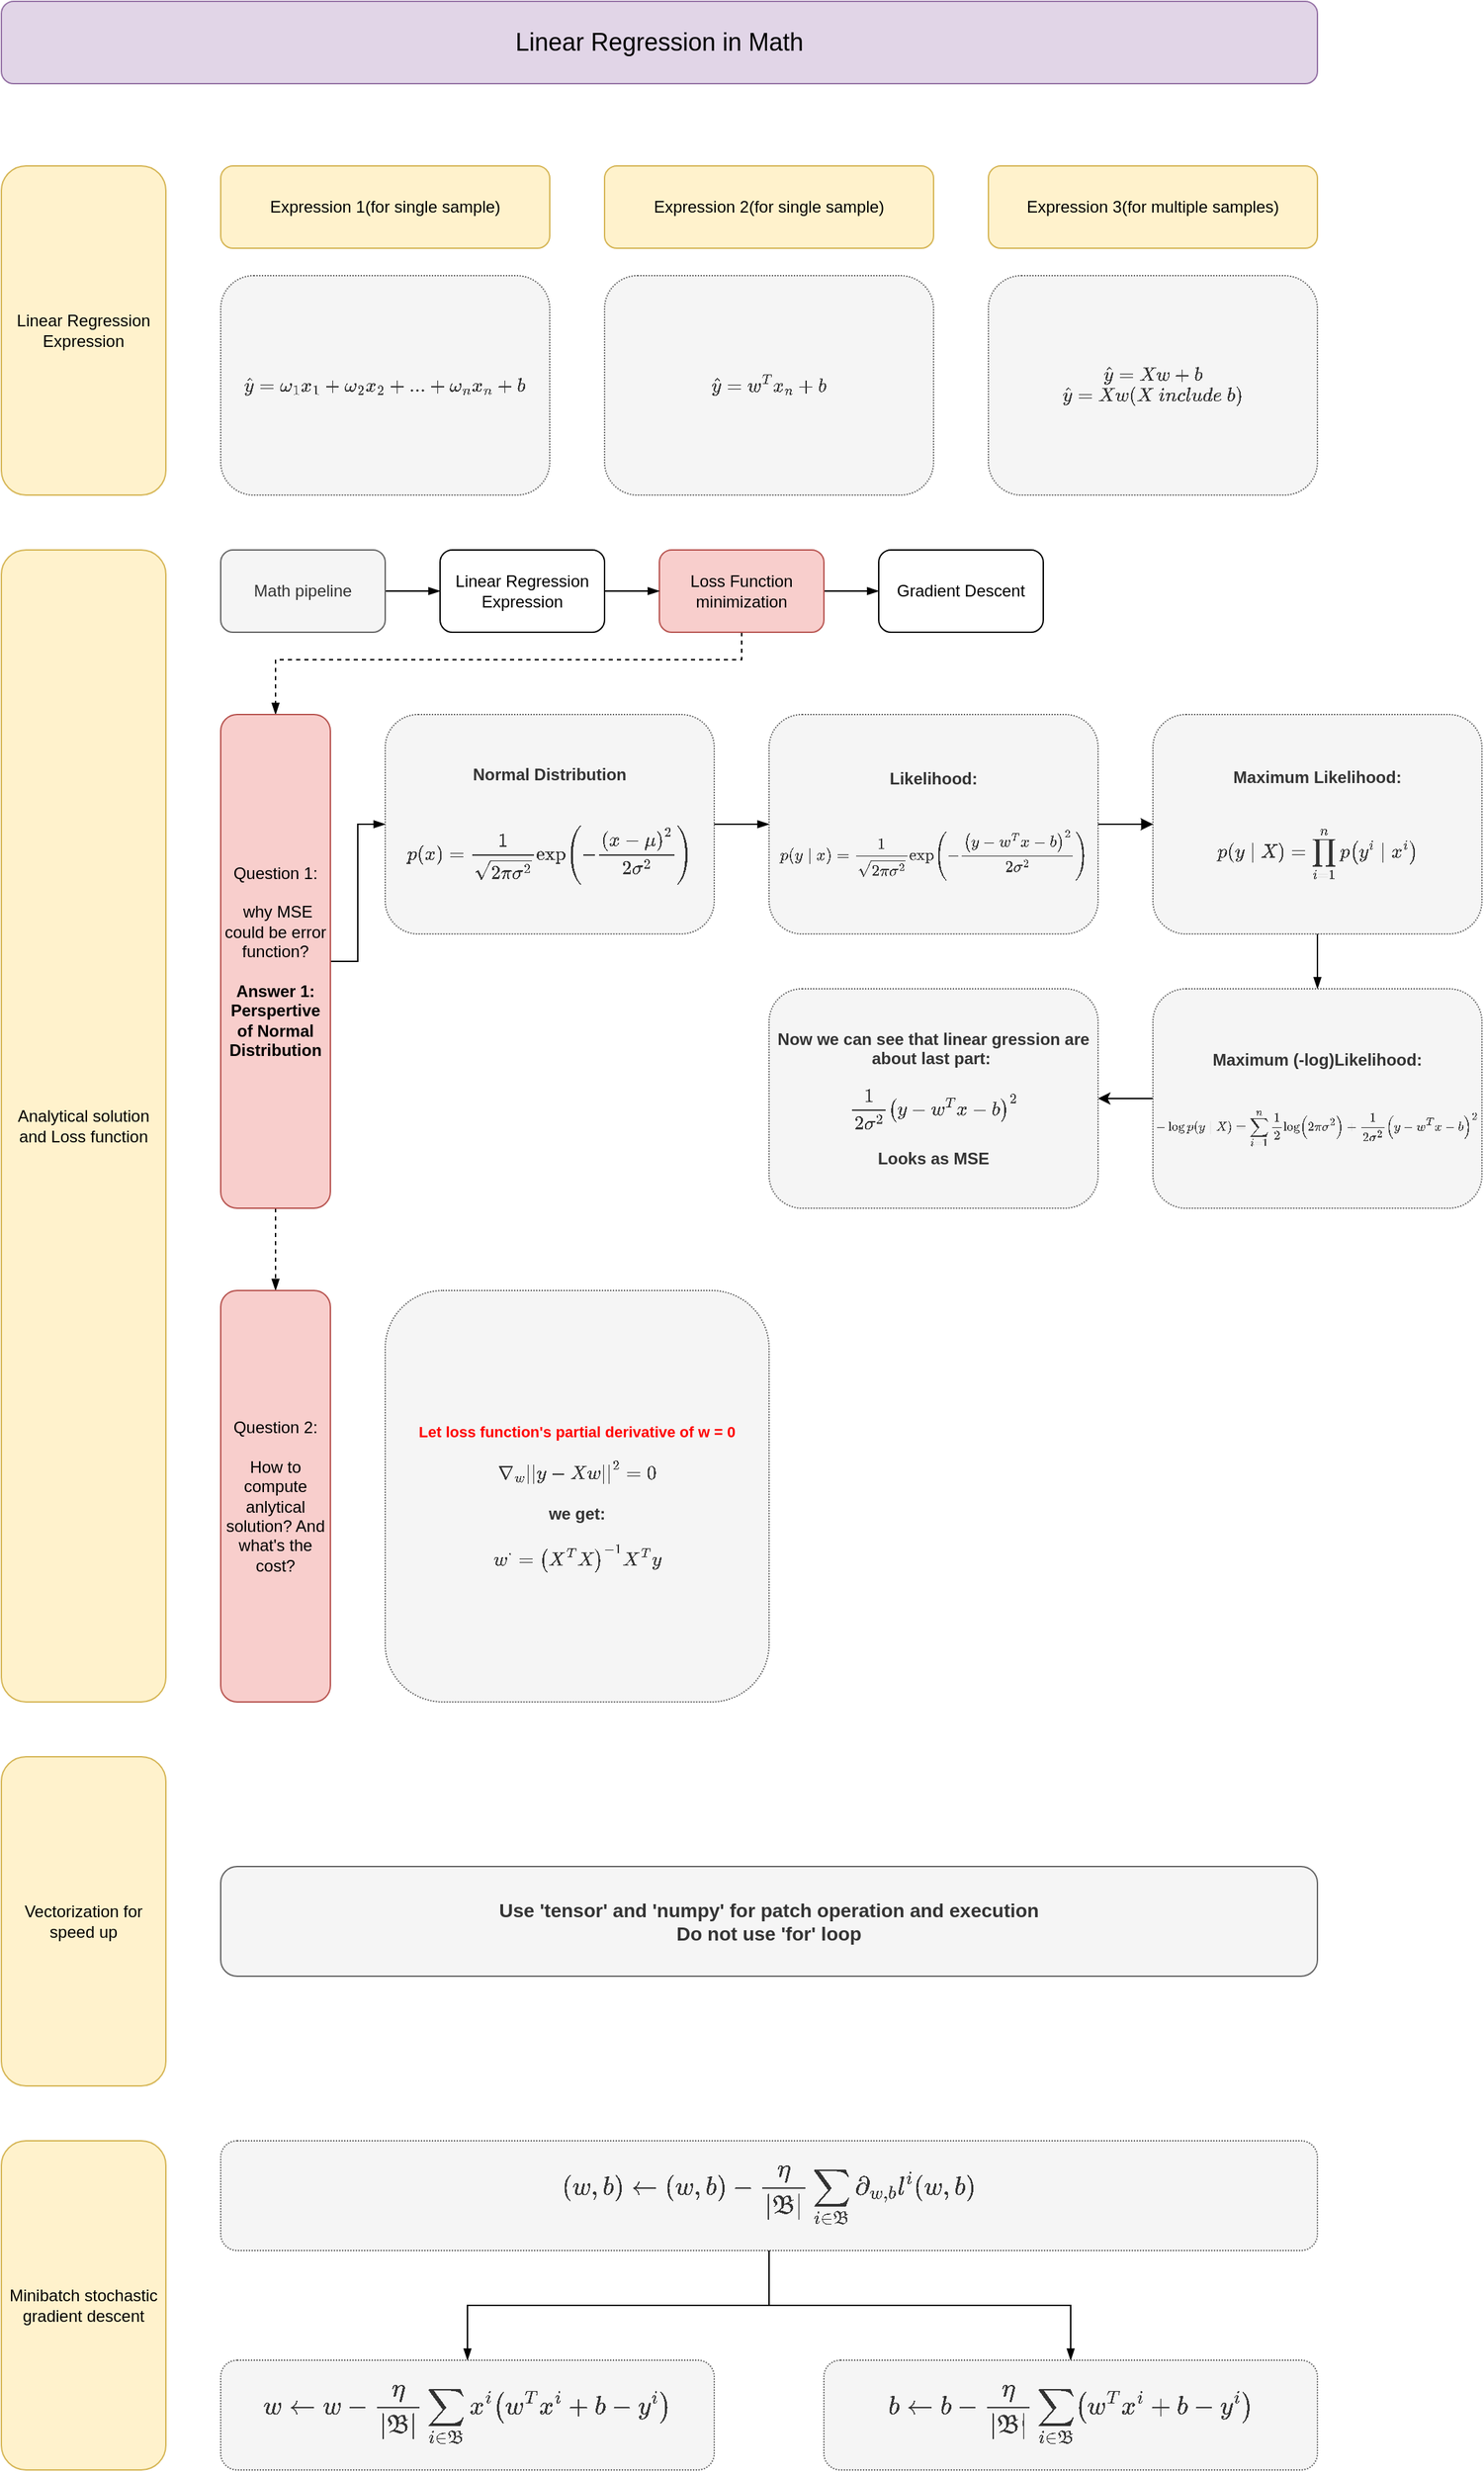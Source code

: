 <mxfile version="21.6.1" type="device">
  <diagram name="第 1 页" id="uKQnckuGB_oqDtlKrPz5">
    <mxGraphModel dx="3015" dy="2023" grid="1" gridSize="10" guides="1" tooltips="1" connect="1" arrows="1" fold="1" page="1" pageScale="1" pageWidth="1200" pageHeight="1920" math="1" shadow="0">
      <root>
        <mxCell id="0" />
        <mxCell id="1" parent="0" />
        <mxCell id="PHH8fjHEo_8SI4OXQQ06-1" value="Linear Regression in Math" style="rounded=1;whiteSpace=wrap;html=1;fontSize=18;fillColor=#e1d5e7;strokeColor=#9673a6;" parent="1" vertex="1">
          <mxGeometry x="120" y="120" width="960" height="60" as="geometry" />
        </mxCell>
        <mxCell id="nz-Hh0ZINKgkWis8mHxT-1" value="Analytical solution and Loss function" style="rounded=1;whiteSpace=wrap;html=1;fillColor=#fff2cc;strokeColor=#d6b656;" parent="1" vertex="1">
          <mxGeometry x="120" y="520" width="120" height="840" as="geometry" />
        </mxCell>
        <mxCell id="nz-Hh0ZINKgkWis8mHxT-2" value="Linear Regression&lt;br&gt;Expression" style="rounded=1;whiteSpace=wrap;html=1;fillColor=#fff2cc;strokeColor=#d6b656;" parent="1" vertex="1">
          <mxGeometry x="120" y="240" width="120" height="240" as="geometry" />
        </mxCell>
        <mxCell id="nz-Hh0ZINKgkWis8mHxT-3" value="`haty=omega_1x_1+omega_2x_2+...+omega_nx_n+b`" style="text;html=1;align=center;verticalAlign=middle;whiteSpace=wrap;rounded=1;dashed=1;fillColor=#f5f5f5;fontColor=#333333;strokeColor=#666666;dashPattern=1 1;" parent="1" vertex="1">
          <mxGeometry x="280" y="320" width="240" height="160" as="geometry" />
        </mxCell>
        <mxCell id="nz-Hh0ZINKgkWis8mHxT-5" value="Expression 1(for single sample)" style="rounded=1;whiteSpace=wrap;html=1;fillColor=#fff2cc;strokeColor=#d6b656;" parent="1" vertex="1">
          <mxGeometry x="280" y="240" width="240" height="60" as="geometry" />
        </mxCell>
        <mxCell id="nz-Hh0ZINKgkWis8mHxT-6" value="Expression 2(for single sample)" style="rounded=1;whiteSpace=wrap;html=1;fillColor=#fff2cc;strokeColor=#d6b656;" parent="1" vertex="1">
          <mxGeometry x="560" y="240" width="240" height="60" as="geometry" />
        </mxCell>
        <mxCell id="nz-Hh0ZINKgkWis8mHxT-7" value="Expression 3(for multiple samples)" style="rounded=1;whiteSpace=wrap;html=1;fillColor=#fff2cc;strokeColor=#d6b656;" parent="1" vertex="1">
          <mxGeometry x="840" y="240" width="240" height="60" as="geometry" />
        </mxCell>
        <mxCell id="nz-Hh0ZINKgkWis8mHxT-8" value="`haty=w^Tx_n+b`" style="text;html=1;align=center;verticalAlign=middle;whiteSpace=wrap;rounded=1;dashed=1;fillColor=#f5f5f5;fontColor=#333333;strokeColor=#666666;dashPattern=1 1;" parent="1" vertex="1">
          <mxGeometry x="560" y="320" width="240" height="160" as="geometry" />
        </mxCell>
        <mxCell id="nz-Hh0ZINKgkWis8mHxT-9" value="`haty=Xw+b`&lt;br&gt;`haty=Xw(X&amp;nbsp; i nclude&amp;nbsp; b)`" style="text;html=1;align=center;verticalAlign=middle;whiteSpace=wrap;rounded=1;dashed=1;fillColor=#f5f5f5;fontColor=#333333;strokeColor=#666666;dashPattern=1 1;" parent="1" vertex="1">
          <mxGeometry x="840" y="320" width="240" height="160" as="geometry" />
        </mxCell>
        <mxCell id="nz-Hh0ZINKgkWis8mHxT-20" value="" style="edgeStyle=orthogonalEdgeStyle;rounded=0;orthogonalLoop=1;jettySize=auto;html=1;endArrow=blockThin;endFill=1;" parent="1" source="nz-Hh0ZINKgkWis8mHxT-12" target="nz-Hh0ZINKgkWis8mHxT-19" edge="1">
          <mxGeometry relative="1" as="geometry" />
        </mxCell>
        <mxCell id="nz-Hh0ZINKgkWis8mHxT-22" style="edgeStyle=orthogonalEdgeStyle;rounded=0;orthogonalLoop=1;jettySize=auto;html=1;entryX=0.5;entryY=0;entryDx=0;entryDy=0;dashed=1;endArrow=blockThin;endFill=1;" parent="1" source="nz-Hh0ZINKgkWis8mHxT-12" target="nz-Hh0ZINKgkWis8mHxT-13" edge="1">
          <mxGeometry relative="1" as="geometry">
            <Array as="points">
              <mxPoint x="660" y="600" />
              <mxPoint x="320" y="600" />
            </Array>
          </mxGeometry>
        </mxCell>
        <mxCell id="nz-Hh0ZINKgkWis8mHxT-12" value="Loss Function minimization" style="rounded=1;whiteSpace=wrap;html=1;fillColor=#f8cecc;strokeColor=#b85450;" parent="1" vertex="1">
          <mxGeometry x="600" y="520" width="120" height="60" as="geometry" />
        </mxCell>
        <mxCell id="nz-Hh0ZINKgkWis8mHxT-34" style="edgeStyle=orthogonalEdgeStyle;rounded=0;orthogonalLoop=1;jettySize=auto;html=1;dashed=1;endArrow=blockThin;endFill=1;" parent="1" source="nz-Hh0ZINKgkWis8mHxT-13" target="nz-Hh0ZINKgkWis8mHxT-33" edge="1">
          <mxGeometry relative="1" as="geometry" />
        </mxCell>
        <mxCell id="fgzM-fNNSey3PHn4vmNB-1" style="edgeStyle=orthogonalEdgeStyle;rounded=0;orthogonalLoop=1;jettySize=auto;html=1;entryX=0;entryY=0.5;entryDx=0;entryDy=0;endArrow=blockThin;endFill=1;" parent="1" source="nz-Hh0ZINKgkWis8mHxT-13" target="nz-Hh0ZINKgkWis8mHxT-21" edge="1">
          <mxGeometry relative="1" as="geometry" />
        </mxCell>
        <mxCell id="nz-Hh0ZINKgkWis8mHxT-13" value="Question 1:&lt;br&gt;&lt;br&gt;&amp;nbsp;why MSE could be error function?&lt;br&gt;&lt;b&gt;&lt;br&gt;Answer 1:&lt;br&gt;Perspertive of Normal Distribution&lt;/b&gt;" style="rounded=1;whiteSpace=wrap;html=1;fillColor=#f8cecc;strokeColor=#b85450;" parent="1" vertex="1">
          <mxGeometry x="280" y="640" width="80" height="360" as="geometry" />
        </mxCell>
        <mxCell id="nz-Hh0ZINKgkWis8mHxT-18" value="" style="edgeStyle=orthogonalEdgeStyle;rounded=0;orthogonalLoop=1;jettySize=auto;html=1;endArrow=blockThin;endFill=1;" parent="1" source="nz-Hh0ZINKgkWis8mHxT-14" target="nz-Hh0ZINKgkWis8mHxT-12" edge="1">
          <mxGeometry relative="1" as="geometry" />
        </mxCell>
        <mxCell id="nz-Hh0ZINKgkWis8mHxT-14" value="Linear Regression Expression" style="rounded=1;whiteSpace=wrap;html=1;" parent="1" vertex="1">
          <mxGeometry x="440" y="520" width="120" height="60" as="geometry" />
        </mxCell>
        <mxCell id="nz-Hh0ZINKgkWis8mHxT-17" value="" style="edgeStyle=orthogonalEdgeStyle;rounded=0;orthogonalLoop=1;jettySize=auto;html=1;endArrow=blockThin;endFill=1;" parent="1" source="nz-Hh0ZINKgkWis8mHxT-15" target="nz-Hh0ZINKgkWis8mHxT-14" edge="1">
          <mxGeometry relative="1" as="geometry" />
        </mxCell>
        <mxCell id="nz-Hh0ZINKgkWis8mHxT-15" value="Math pipeline" style="text;html=1;strokeColor=#666666;fillColor=#f5f5f5;align=center;verticalAlign=middle;whiteSpace=wrap;rounded=1;fontColor=#333333;" parent="1" vertex="1">
          <mxGeometry x="280" y="520" width="120" height="60" as="geometry" />
        </mxCell>
        <mxCell id="nz-Hh0ZINKgkWis8mHxT-16" style="edgeStyle=orthogonalEdgeStyle;rounded=0;orthogonalLoop=1;jettySize=auto;html=1;exitX=0.5;exitY=1;exitDx=0;exitDy=0;" parent="1" source="nz-Hh0ZINKgkWis8mHxT-14" target="nz-Hh0ZINKgkWis8mHxT-14" edge="1">
          <mxGeometry relative="1" as="geometry" />
        </mxCell>
        <mxCell id="nz-Hh0ZINKgkWis8mHxT-19" value="Gradient Descent" style="rounded=1;whiteSpace=wrap;html=1;" parent="1" vertex="1">
          <mxGeometry x="760" y="520" width="120" height="60" as="geometry" />
        </mxCell>
        <mxCell id="nz-Hh0ZINKgkWis8mHxT-25" value="" style="edgeStyle=orthogonalEdgeStyle;rounded=0;orthogonalLoop=1;jettySize=auto;html=1;endArrow=blockThin;endFill=1;" parent="1" source="nz-Hh0ZINKgkWis8mHxT-21" target="nz-Hh0ZINKgkWis8mHxT-24" edge="1">
          <mxGeometry relative="1" as="geometry" />
        </mxCell>
        <mxCell id="nz-Hh0ZINKgkWis8mHxT-21" value="&lt;b&gt;Normal Distribution&lt;br&gt;&lt;/b&gt;&lt;br&gt;&lt;br&gt;`p(x)=1/sqrt(2pisigma^2)exp(-(x-mu)^2/(2sigma^2))`" style="text;html=1;align=center;verticalAlign=middle;whiteSpace=wrap;rounded=1;dashed=1;fillColor=#f5f5f5;fontColor=#333333;strokeColor=#666666;dashPattern=1 1;" parent="1" vertex="1">
          <mxGeometry x="400" y="640" width="240" height="160" as="geometry" />
        </mxCell>
        <mxCell id="nz-Hh0ZINKgkWis8mHxT-27" value="" style="edgeStyle=orthogonalEdgeStyle;rounded=0;orthogonalLoop=1;jettySize=auto;html=1;" parent="1" source="nz-Hh0ZINKgkWis8mHxT-24" target="nz-Hh0ZINKgkWis8mHxT-26" edge="1">
          <mxGeometry relative="1" as="geometry" />
        </mxCell>
        <mxCell id="nz-Hh0ZINKgkWis8mHxT-28" value="" style="edgeStyle=orthogonalEdgeStyle;rounded=0;orthogonalLoop=1;jettySize=auto;html=1;endArrow=blockThin;endFill=1;" parent="1" source="nz-Hh0ZINKgkWis8mHxT-24" target="nz-Hh0ZINKgkWis8mHxT-26" edge="1">
          <mxGeometry relative="1" as="geometry" />
        </mxCell>
        <mxCell id="nz-Hh0ZINKgkWis8mHxT-24" value="&lt;b&gt;Likelihood:&lt;br&gt;&lt;/b&gt;&lt;br&gt;&lt;br&gt;&lt;font style=&quot;font-size: 10px;&quot;&gt;`p(y|x)=1/sqrt(2pisigma^2)exp(-(y-w^Tx-b)^2/(2sigma^2))`&lt;/font&gt;" style="text;html=1;align=center;verticalAlign=middle;whiteSpace=wrap;rounded=1;dashed=1;fillColor=#f5f5f5;fontColor=#333333;strokeColor=#666666;dashPattern=1 1;" parent="1" vertex="1">
          <mxGeometry x="680" y="640" width="240" height="160" as="geometry" />
        </mxCell>
        <mxCell id="nz-Hh0ZINKgkWis8mHxT-30" value="" style="edgeStyle=orthogonalEdgeStyle;rounded=0;orthogonalLoop=1;jettySize=auto;html=1;endArrow=blockThin;endFill=1;" parent="1" source="nz-Hh0ZINKgkWis8mHxT-26" target="nz-Hh0ZINKgkWis8mHxT-29" edge="1">
          <mxGeometry relative="1" as="geometry" />
        </mxCell>
        <mxCell id="nz-Hh0ZINKgkWis8mHxT-26" value="&lt;b&gt;Maximum Likelihood:&lt;br&gt;&lt;/b&gt;&lt;br&gt;&lt;br&gt;&lt;font style=&quot;font-size: 12px;&quot;&gt;`p(y|X)=prod_(i=1)^np(y^i|x^i)`&lt;/font&gt;" style="text;html=1;align=center;verticalAlign=middle;whiteSpace=wrap;rounded=1;dashed=1;fillColor=#f5f5f5;fontColor=#333333;strokeColor=#666666;dashPattern=1 1;" parent="1" vertex="1">
          <mxGeometry x="960" y="640" width="240" height="160" as="geometry" />
        </mxCell>
        <mxCell id="nz-Hh0ZINKgkWis8mHxT-32" value="" style="edgeStyle=orthogonalEdgeStyle;rounded=0;orthogonalLoop=1;jettySize=auto;html=1;" parent="1" source="nz-Hh0ZINKgkWis8mHxT-29" target="nz-Hh0ZINKgkWis8mHxT-31" edge="1">
          <mxGeometry relative="1" as="geometry" />
        </mxCell>
        <mxCell id="nz-Hh0ZINKgkWis8mHxT-29" value="&lt;b&gt;Maximum (-log)Likelihood:&lt;br&gt;&lt;/b&gt;&lt;br&gt;&lt;br&gt;&lt;font style=&quot;font-size: 8px;&quot;&gt;`-logp(y|X)=sum_(i=1)^n1/2log(2pisigma^2)+1/(2sigma^2)&lt;br&gt;(y-w^Tx-b)^2`&lt;/font&gt;" style="text;html=1;align=center;verticalAlign=middle;whiteSpace=wrap;rounded=1;dashed=1;fillColor=#f5f5f5;fontColor=#333333;strokeColor=#666666;dashPattern=1 1;" parent="1" vertex="1">
          <mxGeometry x="960" y="840" width="240" height="160" as="geometry" />
        </mxCell>
        <mxCell id="nz-Hh0ZINKgkWis8mHxT-31" value="&lt;b&gt;Now we can see that linear gression are about last part:&amp;nbsp;&lt;br&gt;&lt;/b&gt;&lt;br&gt;&lt;font style=&quot;font-size: 12px;&quot;&gt;`1/(2sigma^2)(y-w^Tx-b)^2`&lt;br&gt;&lt;br&gt;&lt;b&gt;Looks as MSE&lt;/b&gt;&lt;br&gt;&lt;/font&gt;" style="text;html=1;align=center;verticalAlign=middle;whiteSpace=wrap;rounded=1;dashed=1;fillColor=#f5f5f5;fontColor=#333333;strokeColor=#666666;dashPattern=1 1;" parent="1" vertex="1">
          <mxGeometry x="680" y="840" width="240" height="160" as="geometry" />
        </mxCell>
        <mxCell id="nz-Hh0ZINKgkWis8mHxT-33" value="Question 2: &lt;br&gt;&lt;br&gt;How to compute anlytical solution? And what&#39;s the cost?" style="rounded=1;whiteSpace=wrap;html=1;fillColor=#f8cecc;strokeColor=#b85450;" parent="1" vertex="1">
          <mxGeometry x="280" y="1060" width="80" height="300" as="geometry" />
        </mxCell>
        <mxCell id="nz-Hh0ZINKgkWis8mHxT-35" value="&lt;b style=&quot;font-size: 11px;&quot;&gt;&lt;font style=&quot;font-size: 11px;&quot; color=&quot;#ff0000&quot;&gt;Let loss function&#39;s partial derivative of w = 0&lt;/font&gt;&lt;br&gt;&lt;/b&gt;&lt;br&gt;`grad_w||y-Xw||^2 = 0`&lt;br&gt;&lt;br&gt;&lt;b&gt;we get:&lt;/b&gt;&lt;br&gt;&lt;br&gt;`w^* =(X^TX)^-1X^Ty`" style="text;html=1;align=center;verticalAlign=middle;whiteSpace=wrap;rounded=1;dashed=1;fillColor=#f5f5f5;fontColor=#333333;strokeColor=#666666;dashPattern=1 1;" parent="1" vertex="1">
          <mxGeometry x="400" y="1060" width="280" height="300" as="geometry" />
        </mxCell>
        <mxCell id="nz-Hh0ZINKgkWis8mHxT-36" value="Vectorization for speed up" style="rounded=1;whiteSpace=wrap;html=1;fillColor=#fff2cc;strokeColor=#d6b656;" parent="1" vertex="1">
          <mxGeometry x="120" y="1400" width="120" height="240" as="geometry" />
        </mxCell>
        <mxCell id="nz-Hh0ZINKgkWis8mHxT-37" value="&lt;b style=&quot;font-size: 14px;&quot;&gt;Use &#39;tensor&#39; and &#39;numpy&#39; for patch operation and execution&lt;br&gt;Do not use &#39;for&#39; loop&lt;/b&gt;" style="text;html=1;strokeColor=#666666;fillColor=#f5f5f5;align=center;verticalAlign=middle;whiteSpace=wrap;rounded=1;fontColor=#333333;fontSize=14;" parent="1" vertex="1">
          <mxGeometry x="280" y="1480" width="800" height="80" as="geometry" />
        </mxCell>
        <mxCell id="FLtKP-LD_gYdUY_BIFqI-1" value="Minibatch stochastic gradient descent" style="rounded=1;whiteSpace=wrap;html=1;fillColor=#fff2cc;strokeColor=#d6b656;" parent="1" vertex="1">
          <mxGeometry x="120" y="1680" width="120" height="240" as="geometry" />
        </mxCell>
        <mxCell id="FLtKP-LD_gYdUY_BIFqI-5" style="edgeStyle=orthogonalEdgeStyle;rounded=0;orthogonalLoop=1;jettySize=auto;html=1;entryX=0.5;entryY=0;entryDx=0;entryDy=0;endArrow=blockThin;endFill=1;" parent="1" source="FLtKP-LD_gYdUY_BIFqI-2" target="FLtKP-LD_gYdUY_BIFqI-3" edge="1">
          <mxGeometry relative="1" as="geometry" />
        </mxCell>
        <mxCell id="FLtKP-LD_gYdUY_BIFqI-6" style="edgeStyle=orthogonalEdgeStyle;rounded=0;orthogonalLoop=1;jettySize=auto;html=1;entryX=0.5;entryY=0;entryDx=0;entryDy=0;endArrow=blockThin;endFill=1;" parent="1" source="FLtKP-LD_gYdUY_BIFqI-2" target="FLtKP-LD_gYdUY_BIFqI-4" edge="1">
          <mxGeometry relative="1" as="geometry" />
        </mxCell>
        <mxCell id="FLtKP-LD_gYdUY_BIFqI-2" value="`(w,b)larr(w,b)-eta/|frB|sum_(iinfrB)del_(w,b)l^i(w,b)`" style="text;html=1;align=center;verticalAlign=middle;whiteSpace=wrap;rounded=1;dashed=1;fillColor=#f5f5f5;fontColor=#333333;strokeColor=#666666;dashPattern=1 1;fontSize=16;" parent="1" vertex="1">
          <mxGeometry x="280" y="1680" width="800" height="80" as="geometry" />
        </mxCell>
        <mxCell id="FLtKP-LD_gYdUY_BIFqI-3" value="`wlarrw-eta/|frB|sum_(iinfrB)x^i(w^Tx^i+b-y^i)`" style="text;html=1;align=center;verticalAlign=middle;whiteSpace=wrap;rounded=1;dashed=1;fillColor=#f5f5f5;fontColor=#333333;strokeColor=#666666;dashPattern=1 1;fontSize=16;" parent="1" vertex="1">
          <mxGeometry x="280" y="1840" width="360" height="80" as="geometry" />
        </mxCell>
        <mxCell id="FLtKP-LD_gYdUY_BIFqI-4" value="`blarrb-eta/|frB|sum_(iinfrB)(w^Tx^i+b-y^i)`" style="text;html=1;align=center;verticalAlign=middle;whiteSpace=wrap;rounded=1;dashed=1;fillColor=#f5f5f5;fontColor=#333333;strokeColor=#666666;dashPattern=1 1;fontSize=16;" parent="1" vertex="1">
          <mxGeometry x="720" y="1840" width="360" height="80" as="geometry" />
        </mxCell>
      </root>
    </mxGraphModel>
  </diagram>
</mxfile>

